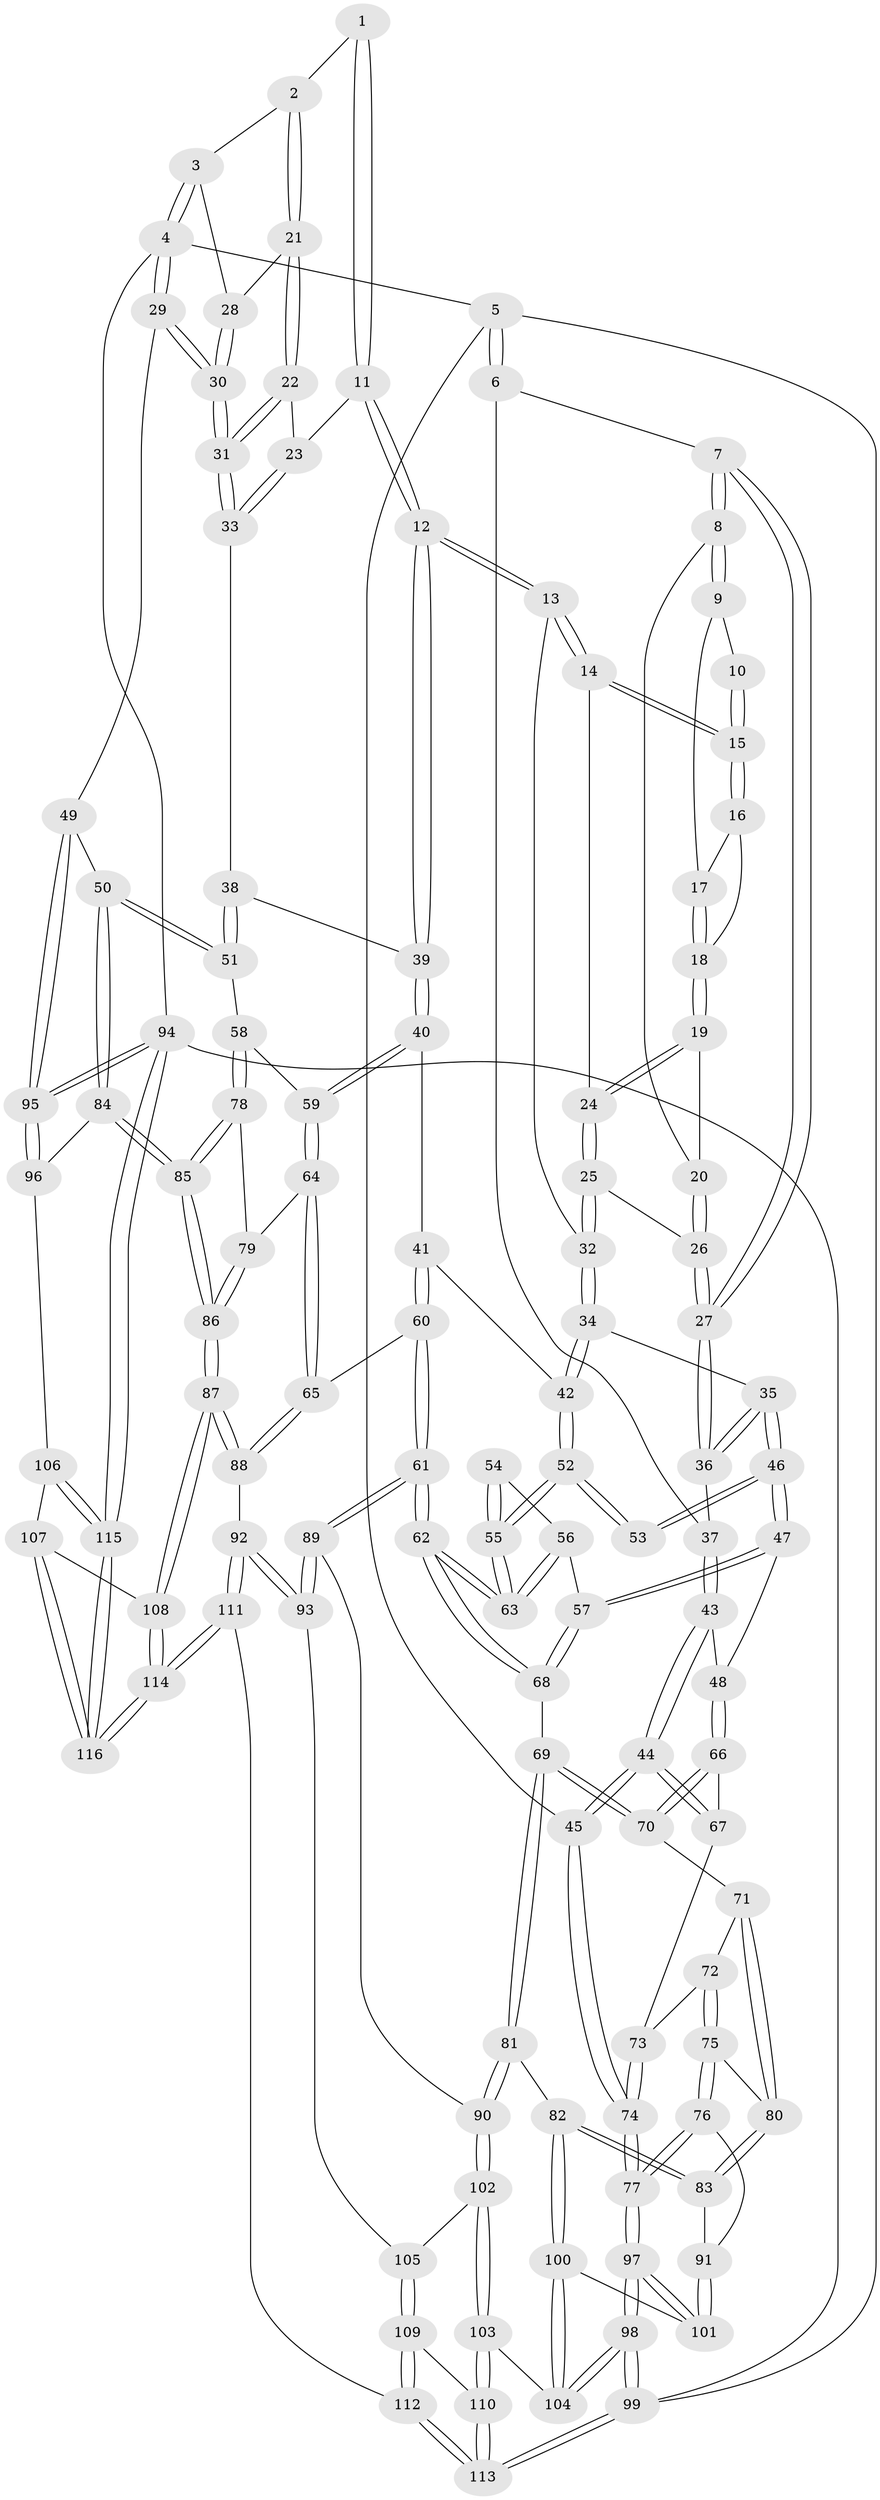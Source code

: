 // coarse degree distribution, {4: 0.463768115942029, 5: 0.2753623188405797, 10: 0.014492753623188406, 3: 0.08695652173913043, 6: 0.14492753623188406, 7: 0.014492753623188406}
// Generated by graph-tools (version 1.1) at 2025/21/03/04/25 18:21:20]
// undirected, 116 vertices, 287 edges
graph export_dot {
graph [start="1"]
  node [color=gray90,style=filled];
  1 [pos="+0.5890408056825214+0"];
  2 [pos="+0.8442689183495118+0"];
  3 [pos="+1+0"];
  4 [pos="+1+0"];
  5 [pos="+0+0"];
  6 [pos="+0+0"];
  7 [pos="+0+0"];
  8 [pos="+0+0"];
  9 [pos="+0.24854875608055008+0"];
  10 [pos="+0.3938989429264842+0"];
  11 [pos="+0.566569685076099+0.15982688646132015"];
  12 [pos="+0.5231523656138461+0.1942567905770727"];
  13 [pos="+0.4623419683285334+0.1782564734423352"];
  14 [pos="+0.43303096433077976+0.12562523796529065"];
  15 [pos="+0.4219406849592768+0.10335967776026625"];
  16 [pos="+0.32391412303920825+0.060115615637483015"];
  17 [pos="+0.2516388012208073+0"];
  18 [pos="+0.2712349171745849+0.0672259953439738"];
  19 [pos="+0.2557203657777671+0.0800123800625938"];
  20 [pos="+0.19976190246799302+0.07107783994873107"];
  21 [pos="+0.7287807403235487+0.11121502109400547"];
  22 [pos="+0.7059316060787688+0.1269643648481429"];
  23 [pos="+0.6786062774231306+0.1408499620147689"];
  24 [pos="+0.26225577816926443+0.09919634729387299"];
  25 [pos="+0.27873613821401433+0.19592484744280064"];
  26 [pos="+0.16830817206872306+0.1917353618137396"];
  27 [pos="+0.13425152383297909+0.2080647611765728"];
  28 [pos="+0.8464879626273977+0.1396923661364656"];
  29 [pos="+1+0.35751968144120644"];
  30 [pos="+1+0.3521967754869521"];
  31 [pos="+0.8547806263548214+0.31407962300367104"];
  32 [pos="+0.3476902282039438+0.22878836327020266"];
  33 [pos="+0.7651961638384716+0.309541294203825"];
  34 [pos="+0.32108079646685644+0.2883744655516284"];
  35 [pos="+0.21547951483638977+0.3483363835374687"];
  36 [pos="+0.10077243556859677+0.26503371313194796"];
  37 [pos="+0.09058706925232811+0.2694995979760988"];
  38 [pos="+0.6928119108794879+0.34726769113152417"];
  39 [pos="+0.5538084079990786+0.31616420115584576"];
  40 [pos="+0.5497390720983267+0.32998706940369116"];
  41 [pos="+0.5057431328973556+0.36653759629475025"];
  42 [pos="+0.36027602496010125+0.40112987597184896"];
  43 [pos="+0+0.3516959713784402"];
  44 [pos="+0+0.37149217300780485"];
  45 [pos="+0+0.4008134997017473"];
  46 [pos="+0.21589726707620052+0.3811825733914467"];
  47 [pos="+0.17107237153200952+0.45912914964730916"];
  48 [pos="+0.15018620037054387+0.4620815789217753"];
  49 [pos="+1+0.42048380010323333"];
  50 [pos="+0.8514855395617427+0.5434208435473994"];
  51 [pos="+0.7551025445810884+0.5119915930754508"];
  52 [pos="+0.35296160606224575+0.41970843340547337"];
  53 [pos="+0.21920836585144082+0.3831902492232049"];
  54 [pos="+0.2630893091672749+0.4309967913604741"];
  55 [pos="+0.3520526482743506+0.4302065834037976"];
  56 [pos="+0.270002182757644+0.45652656950322884"];
  57 [pos="+0.19597252140085814+0.48359876383676786"];
  58 [pos="+0.646707072532273+0.522802372945271"];
  59 [pos="+0.6045212498052454+0.49898259516485827"];
  60 [pos="+0.4138285763448618+0.5674271157535588"];
  61 [pos="+0.3749967632461941+0.5747548005708969"];
  62 [pos="+0.3722663388199184+0.5727844176825204"];
  63 [pos="+0.35576184547668044+0.507420451575184"];
  64 [pos="+0.46893425114883575+0.5689065251368025"];
  65 [pos="+0.43185957924599494+0.5705754825692475"];
  66 [pos="+0.13235416362247965+0.49214241834029615"];
  67 [pos="+0.10508634862006078+0.5109711131298474"];
  68 [pos="+0.2526274651360838+0.5695322612551906"];
  69 [pos="+0.21762813736645295+0.5959925758664156"];
  70 [pos="+0.14296562812703764+0.5806789746130914"];
  71 [pos="+0.13507287040004334+0.5835679664264365"];
  72 [pos="+0.10955027939880908+0.5785882354346028"];
  73 [pos="+0.07011063717030169+0.5397297515776232"];
  74 [pos="+0+0.5531665987979921"];
  75 [pos="+0.07784113968200562+0.6091621961302285"];
  76 [pos="+0+0.6074327586354387"];
  77 [pos="+0+0.55441965305093"];
  78 [pos="+0.6273432391132489+0.609067742827113"];
  79 [pos="+0.5303810073219779+0.6160591135229373"];
  80 [pos="+0.1126836396008729+0.6495794061670254"];
  81 [pos="+0.1766665711400304+0.7118219546061447"];
  82 [pos="+0.14538895716041747+0.7050301484030159"];
  83 [pos="+0.11764521838048599+0.6903854639508653"];
  84 [pos="+0.7893217475393287+0.7628972477600974"];
  85 [pos="+0.6549185691963543+0.8004021292928842"];
  86 [pos="+0.6274046204156019+0.8186059556254233"];
  87 [pos="+0.6197534437872344+0.8256880918076572"];
  88 [pos="+0.5824399238846476+0.8216135209429261"];
  89 [pos="+0.3568678972650273+0.7393112102059141"];
  90 [pos="+0.18435664683322375+0.7217615580635777"];
  91 [pos="+0.08195955732081649+0.6912497907919397"];
  92 [pos="+0.4741482757487335+0.8267266247228733"];
  93 [pos="+0.3818021221557015+0.79441748484601"];
  94 [pos="+1+1"];
  95 [pos="+1+0.9156161724713985"];
  96 [pos="+0.8388067446829361+0.7984221711744116"];
  97 [pos="+0+0.6914202282690998"];
  98 [pos="+0+1"];
  99 [pos="+0+1"];
  100 [pos="+0.0562751545823203+0.8079804547856086"];
  101 [pos="+0.027698491915182415+0.7827191335996146"];
  102 [pos="+0.17038554888051122+0.8461221879578918"];
  103 [pos="+0.14596410030308174+0.8687219204110009"];
  104 [pos="+0.08930197135501089+0.8682117950247269"];
  105 [pos="+0.3199418293628087+0.8569515431048187"];
  106 [pos="+0.833166121741218+0.9538892417688287"];
  107 [pos="+0.7684645806420252+0.9637480530764574"];
  108 [pos="+0.6270058524210236+0.9136064402233551"];
  109 [pos="+0.2906527851985102+1"];
  110 [pos="+0.16657877721380418+0.9208335249424318"];
  111 [pos="+0.35305650996271154+1"];
  112 [pos="+0.3263753565513346+1"];
  113 [pos="+0+1"];
  114 [pos="+0.5992624564250391+1"];
  115 [pos="+1+1"];
  116 [pos="+0.8277993791394602+1"];
  1 -- 2;
  1 -- 11;
  1 -- 11;
  2 -- 3;
  2 -- 21;
  2 -- 21;
  3 -- 4;
  3 -- 4;
  3 -- 28;
  4 -- 5;
  4 -- 29;
  4 -- 29;
  4 -- 94;
  5 -- 6;
  5 -- 6;
  5 -- 45;
  5 -- 99;
  6 -- 7;
  6 -- 37;
  7 -- 8;
  7 -- 8;
  7 -- 27;
  7 -- 27;
  8 -- 9;
  8 -- 9;
  8 -- 20;
  9 -- 10;
  9 -- 17;
  10 -- 15;
  10 -- 15;
  11 -- 12;
  11 -- 12;
  11 -- 23;
  12 -- 13;
  12 -- 13;
  12 -- 39;
  12 -- 39;
  13 -- 14;
  13 -- 14;
  13 -- 32;
  14 -- 15;
  14 -- 15;
  14 -- 24;
  15 -- 16;
  15 -- 16;
  16 -- 17;
  16 -- 18;
  17 -- 18;
  17 -- 18;
  18 -- 19;
  18 -- 19;
  19 -- 20;
  19 -- 24;
  19 -- 24;
  20 -- 26;
  20 -- 26;
  21 -- 22;
  21 -- 22;
  21 -- 28;
  22 -- 23;
  22 -- 31;
  22 -- 31;
  23 -- 33;
  23 -- 33;
  24 -- 25;
  24 -- 25;
  25 -- 26;
  25 -- 32;
  25 -- 32;
  26 -- 27;
  26 -- 27;
  27 -- 36;
  27 -- 36;
  28 -- 30;
  28 -- 30;
  29 -- 30;
  29 -- 30;
  29 -- 49;
  30 -- 31;
  30 -- 31;
  31 -- 33;
  31 -- 33;
  32 -- 34;
  32 -- 34;
  33 -- 38;
  34 -- 35;
  34 -- 42;
  34 -- 42;
  35 -- 36;
  35 -- 36;
  35 -- 46;
  35 -- 46;
  36 -- 37;
  37 -- 43;
  37 -- 43;
  38 -- 39;
  38 -- 51;
  38 -- 51;
  39 -- 40;
  39 -- 40;
  40 -- 41;
  40 -- 59;
  40 -- 59;
  41 -- 42;
  41 -- 60;
  41 -- 60;
  42 -- 52;
  42 -- 52;
  43 -- 44;
  43 -- 44;
  43 -- 48;
  44 -- 45;
  44 -- 45;
  44 -- 67;
  44 -- 67;
  45 -- 74;
  45 -- 74;
  46 -- 47;
  46 -- 47;
  46 -- 53;
  46 -- 53;
  47 -- 48;
  47 -- 57;
  47 -- 57;
  48 -- 66;
  48 -- 66;
  49 -- 50;
  49 -- 95;
  49 -- 95;
  50 -- 51;
  50 -- 51;
  50 -- 84;
  50 -- 84;
  51 -- 58;
  52 -- 53;
  52 -- 53;
  52 -- 55;
  52 -- 55;
  54 -- 55;
  54 -- 55;
  54 -- 56;
  55 -- 63;
  55 -- 63;
  56 -- 57;
  56 -- 63;
  56 -- 63;
  57 -- 68;
  57 -- 68;
  58 -- 59;
  58 -- 78;
  58 -- 78;
  59 -- 64;
  59 -- 64;
  60 -- 61;
  60 -- 61;
  60 -- 65;
  61 -- 62;
  61 -- 62;
  61 -- 89;
  61 -- 89;
  62 -- 63;
  62 -- 63;
  62 -- 68;
  62 -- 68;
  64 -- 65;
  64 -- 65;
  64 -- 79;
  65 -- 88;
  65 -- 88;
  66 -- 67;
  66 -- 70;
  66 -- 70;
  67 -- 73;
  68 -- 69;
  69 -- 70;
  69 -- 70;
  69 -- 81;
  69 -- 81;
  70 -- 71;
  71 -- 72;
  71 -- 80;
  71 -- 80;
  72 -- 73;
  72 -- 75;
  72 -- 75;
  73 -- 74;
  73 -- 74;
  74 -- 77;
  74 -- 77;
  75 -- 76;
  75 -- 76;
  75 -- 80;
  76 -- 77;
  76 -- 77;
  76 -- 91;
  77 -- 97;
  77 -- 97;
  78 -- 79;
  78 -- 85;
  78 -- 85;
  79 -- 86;
  79 -- 86;
  80 -- 83;
  80 -- 83;
  81 -- 82;
  81 -- 90;
  81 -- 90;
  82 -- 83;
  82 -- 83;
  82 -- 100;
  82 -- 100;
  83 -- 91;
  84 -- 85;
  84 -- 85;
  84 -- 96;
  85 -- 86;
  85 -- 86;
  86 -- 87;
  86 -- 87;
  87 -- 88;
  87 -- 88;
  87 -- 108;
  87 -- 108;
  88 -- 92;
  89 -- 90;
  89 -- 93;
  89 -- 93;
  90 -- 102;
  90 -- 102;
  91 -- 101;
  91 -- 101;
  92 -- 93;
  92 -- 93;
  92 -- 111;
  92 -- 111;
  93 -- 105;
  94 -- 95;
  94 -- 95;
  94 -- 115;
  94 -- 115;
  94 -- 99;
  95 -- 96;
  95 -- 96;
  96 -- 106;
  97 -- 98;
  97 -- 98;
  97 -- 101;
  97 -- 101;
  98 -- 99;
  98 -- 99;
  98 -- 104;
  98 -- 104;
  99 -- 113;
  99 -- 113;
  100 -- 101;
  100 -- 104;
  100 -- 104;
  102 -- 103;
  102 -- 103;
  102 -- 105;
  103 -- 104;
  103 -- 110;
  103 -- 110;
  105 -- 109;
  105 -- 109;
  106 -- 107;
  106 -- 115;
  106 -- 115;
  107 -- 108;
  107 -- 116;
  107 -- 116;
  108 -- 114;
  108 -- 114;
  109 -- 110;
  109 -- 112;
  109 -- 112;
  110 -- 113;
  110 -- 113;
  111 -- 112;
  111 -- 114;
  111 -- 114;
  112 -- 113;
  112 -- 113;
  114 -- 116;
  114 -- 116;
  115 -- 116;
  115 -- 116;
}
